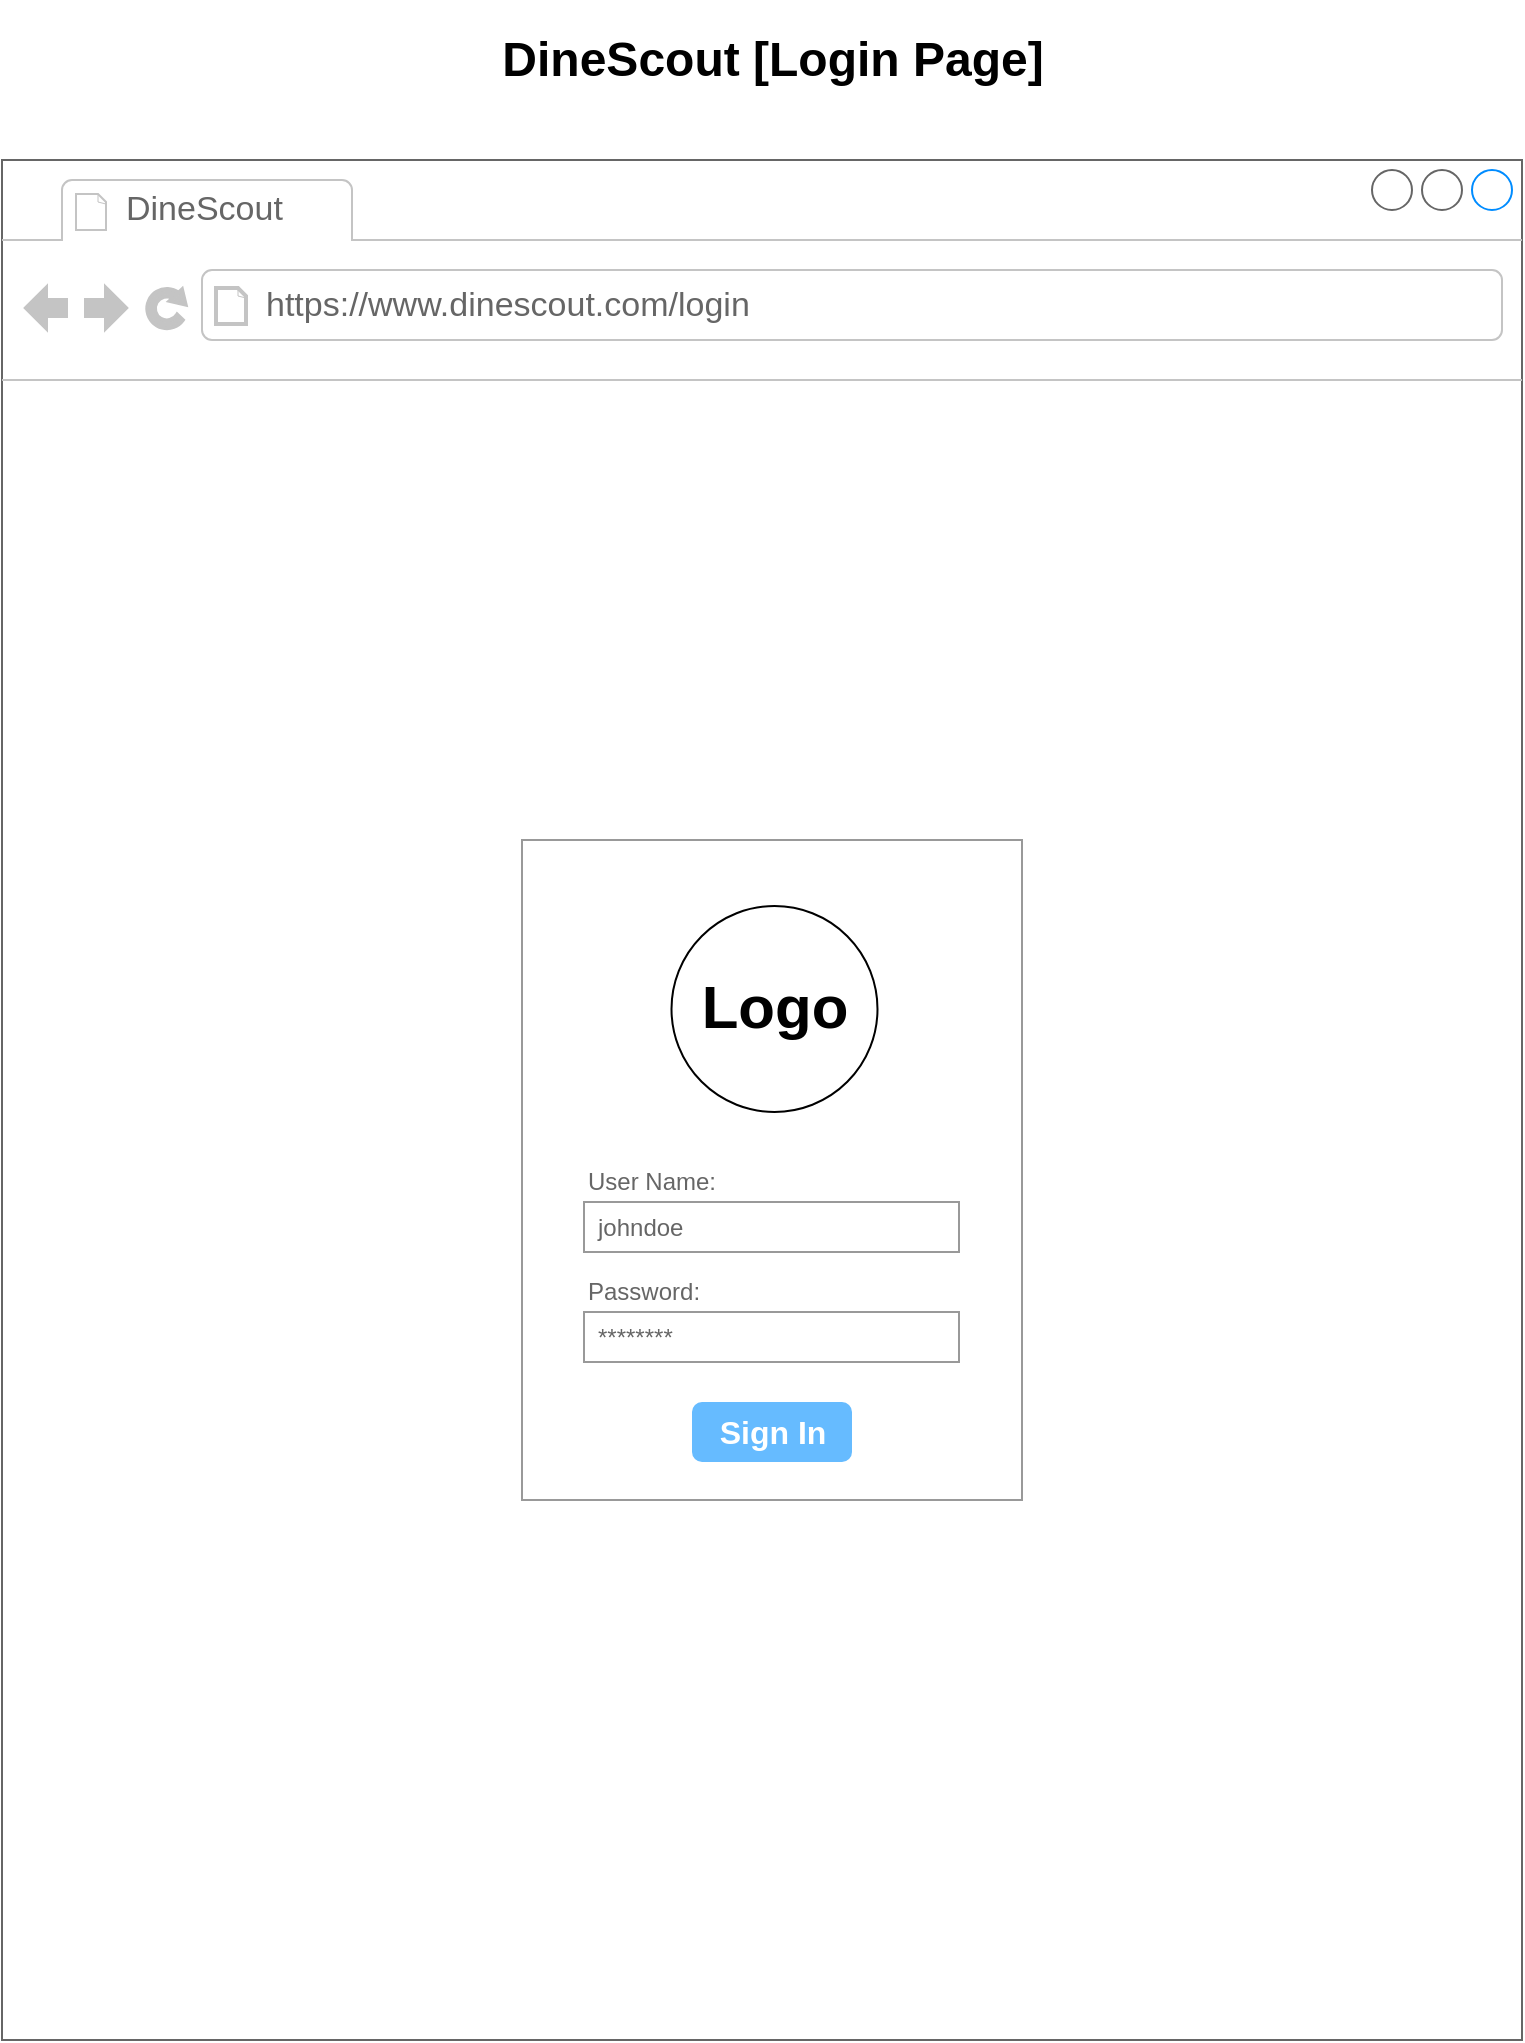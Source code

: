 <mxfile version="24.8.0">
  <diagram name="Page-1" id="vbsCWw59Q-b5dkxGNr5l">
    <mxGraphModel dx="1498" dy="1097" grid="1" gridSize="10" guides="1" tooltips="1" connect="1" arrows="1" fold="1" page="1" pageScale="1" pageWidth="850" pageHeight="1100" math="0" shadow="0">
      <root>
        <mxCell id="0" />
        <mxCell id="1" parent="0" />
        <mxCell id="fV1w_FRsYj548L4Wi9fW-1" value="" style="strokeWidth=1;shadow=0;dashed=0;align=center;html=1;shape=mxgraph.mockup.containers.browserWindow;rSize=0;strokeColor=#666666;strokeColor2=#008cff;strokeColor3=#c4c4c4;mainText=,;recursiveResize=0;" parent="1" vertex="1">
          <mxGeometry x="40" y="120" width="760" height="940" as="geometry" />
        </mxCell>
        <mxCell id="fV1w_FRsYj548L4Wi9fW-2" value="DineScout" style="strokeWidth=1;shadow=0;dashed=0;align=center;html=1;shape=mxgraph.mockup.containers.anchor;fontSize=17;fontColor=#666666;align=left;whiteSpace=wrap;" parent="fV1w_FRsYj548L4Wi9fW-1" vertex="1">
          <mxGeometry x="60" y="12" width="110" height="26" as="geometry" />
        </mxCell>
        <mxCell id="fV1w_FRsYj548L4Wi9fW-3" value="https://www.dinescout.com/login" style="strokeWidth=1;shadow=0;dashed=0;align=center;html=1;shape=mxgraph.mockup.containers.anchor;rSize=0;fontSize=17;fontColor=#666666;align=left;" parent="fV1w_FRsYj548L4Wi9fW-1" vertex="1">
          <mxGeometry x="130" y="60" width="250" height="26" as="geometry" />
        </mxCell>
        <mxCell id="fV1w_FRsYj548L4Wi9fW-4" value="" style="strokeWidth=1;shadow=0;dashed=0;align=center;html=1;shape=mxgraph.mockup.forms.rrect;rSize=0;strokeColor=#999999;fillColor=#ffffff;" parent="fV1w_FRsYj548L4Wi9fW-1" vertex="1">
          <mxGeometry x="260" y="340" width="250" height="330" as="geometry" />
        </mxCell>
        <mxCell id="fV1w_FRsYj548L4Wi9fW-5" value="" style="strokeWidth=1;shadow=0;dashed=0;align=center;html=1;shape=mxgraph.mockup.forms.anchor;fontSize=12;fontColor=#666666;align=left;resizeWidth=1;spacingLeft=0;" parent="fV1w_FRsYj548L4Wi9fW-4" vertex="1">
          <mxGeometry width="162.5" height="40" relative="1" as="geometry">
            <mxPoint x="65" y="111" as="offset" />
          </mxGeometry>
        </mxCell>
        <mxCell id="fV1w_FRsYj548L4Wi9fW-6" value="User Name:" style="strokeWidth=1;shadow=0;dashed=0;align=center;html=1;shape=mxgraph.mockup.forms.anchor;fontSize=12;fontColor=#666666;align=left;resizeWidth=1;spacingLeft=0;" parent="fV1w_FRsYj548L4Wi9fW-4" vertex="1">
          <mxGeometry width="125" height="20" relative="1" as="geometry">
            <mxPoint x="31" y="161" as="offset" />
          </mxGeometry>
        </mxCell>
        <mxCell id="fV1w_FRsYj548L4Wi9fW-7" value="johndoe" style="strokeWidth=1;shadow=0;dashed=0;align=center;html=1;shape=mxgraph.mockup.forms.rrect;rSize=0;strokeColor=#999999;fontColor=#666666;align=left;spacingLeft=5;resizeWidth=1;" parent="fV1w_FRsYj548L4Wi9fW-4" vertex="1">
          <mxGeometry width="187.5" height="25" relative="1" as="geometry">
            <mxPoint x="31" y="181" as="offset" />
          </mxGeometry>
        </mxCell>
        <mxCell id="fV1w_FRsYj548L4Wi9fW-8" value="Password:" style="strokeWidth=1;shadow=0;dashed=0;align=center;html=1;shape=mxgraph.mockup.forms.anchor;fontSize=12;fontColor=#666666;align=left;resizeWidth=1;spacingLeft=0;" parent="fV1w_FRsYj548L4Wi9fW-4" vertex="1">
          <mxGeometry width="125" height="20" relative="1" as="geometry">
            <mxPoint x="31" y="216" as="offset" />
          </mxGeometry>
        </mxCell>
        <mxCell id="fV1w_FRsYj548L4Wi9fW-9" value="********" style="strokeWidth=1;shadow=0;dashed=0;align=center;html=1;shape=mxgraph.mockup.forms.rrect;rSize=0;strokeColor=#999999;fontColor=#666666;align=left;spacingLeft=5;resizeWidth=1;" parent="fV1w_FRsYj548L4Wi9fW-4" vertex="1">
          <mxGeometry width="187.5" height="25" relative="1" as="geometry">
            <mxPoint x="31" y="236" as="offset" />
          </mxGeometry>
        </mxCell>
        <mxCell id="fV1w_FRsYj548L4Wi9fW-10" value="Sign In" style="strokeWidth=1;shadow=0;dashed=0;align=center;html=1;shape=mxgraph.mockup.forms.rrect;rSize=5;strokeColor=none;fontColor=#ffffff;fillColor=#66bbff;fontSize=16;fontStyle=1;" parent="fV1w_FRsYj548L4Wi9fW-4" vertex="1">
          <mxGeometry y="1" width="80" height="30" relative="1" as="geometry">
            <mxPoint x="85" y="-49" as="offset" />
          </mxGeometry>
        </mxCell>
        <mxCell id="fV1w_FRsYj548L4Wi9fW-11" value="" style="ellipse;whiteSpace=wrap;html=1;aspect=fixed;" parent="fV1w_FRsYj548L4Wi9fW-4" vertex="1">
          <mxGeometry x="74.75" y="33" width="103" height="103" as="geometry" />
        </mxCell>
        <mxCell id="fV1w_FRsYj548L4Wi9fW-12" value="&lt;p style=&quot;line-height: 120%;&quot;&gt;&lt;font style=&quot;font-size: 30px;&quot;&gt;Logo&lt;/font&gt;&lt;/p&gt;" style="text;strokeColor=none;fillColor=none;html=1;fontSize=24;fontStyle=1;verticalAlign=middle;align=center;" parent="fV1w_FRsYj548L4Wi9fW-4" vertex="1">
          <mxGeometry x="39.88" y="48" width="172.75" height="73" as="geometry" />
        </mxCell>
        <mxCell id="fV1w_FRsYj548L4Wi9fW-13" value="DineScout [Login Page]" style="text;strokeColor=none;fillColor=none;html=1;fontSize=24;fontStyle=1;verticalAlign=middle;align=center;" parent="1" vertex="1">
          <mxGeometry x="375" y="40" width="100" height="60" as="geometry" />
        </mxCell>
      </root>
    </mxGraphModel>
  </diagram>
</mxfile>
